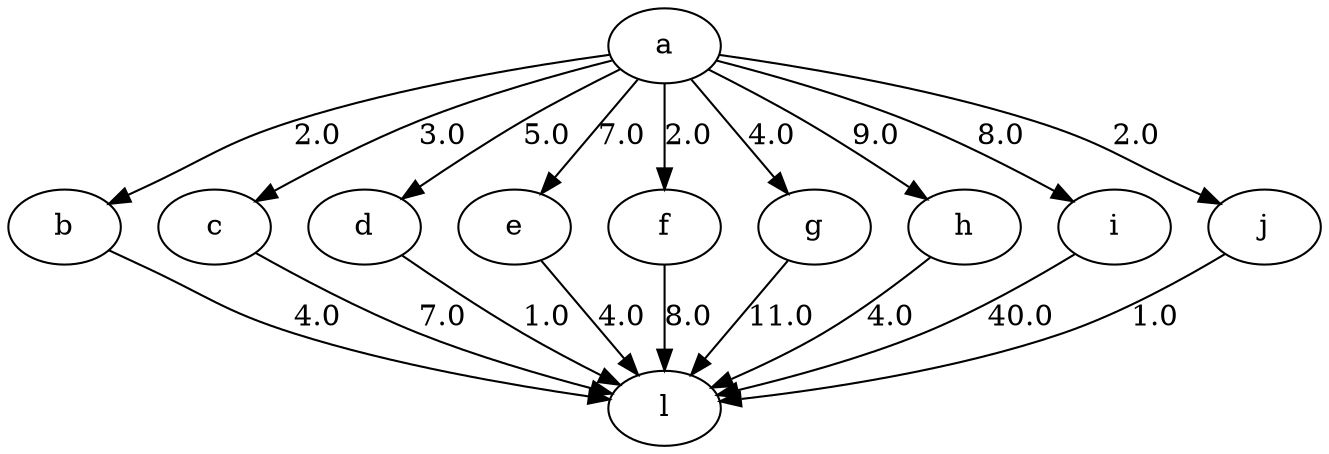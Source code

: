 digraph "src/test/resources/forkjoin_9middle-output.dot" {
	a [Processor=1,Start=0,Weight=2];
	b [Processor=2,Start=13,Weight=5];
	c [Processor=1,Start=16,Weight=6];
	d [Processor=2,Start=18,Weight=3];
	e [Processor=1,Start=13,Weight=3];
	f [Processor=2,Start=7,Weight=6];
	g [Processor=1,Start=7,Weight=6];
	h [Processor=1,Start=6,Weight=1];
	i [Processor=1,Start=2,Weight=4];
	l [Processor=1,Start=22,Weight=1];
	j [Processor=2,Start=4,Weight=3];
	a -> b [Weight=2,label=2.0];
	a -> c [Weight=3,label=3.0];
	a -> d [Weight=5,label=5.0];
	a -> e [Weight=7,label=7.0];
	a -> f [Weight=2,label=2.0];
	a -> g [Weight=4,label=4.0];
	a -> h [Weight=9,label=9.0];
	a -> i [Weight=8,label=8.0];
	a -> j [Weight=2,label=2.0];
	b -> l [Weight=4,label=4.0];
	c -> l [Weight=7,label=7.0];
	d -> l [Weight=1,label=1.0];
	e -> l [Weight=4,label=4.0];
	f -> l [Weight=8,label=8.0];
	g -> l [Weight=11,label=11.0];
	h -> l [Weight=4,label=4.0];
	i -> l [Weight=40,label=40.0];
	j -> l [Weight=1,label=1.0];
}